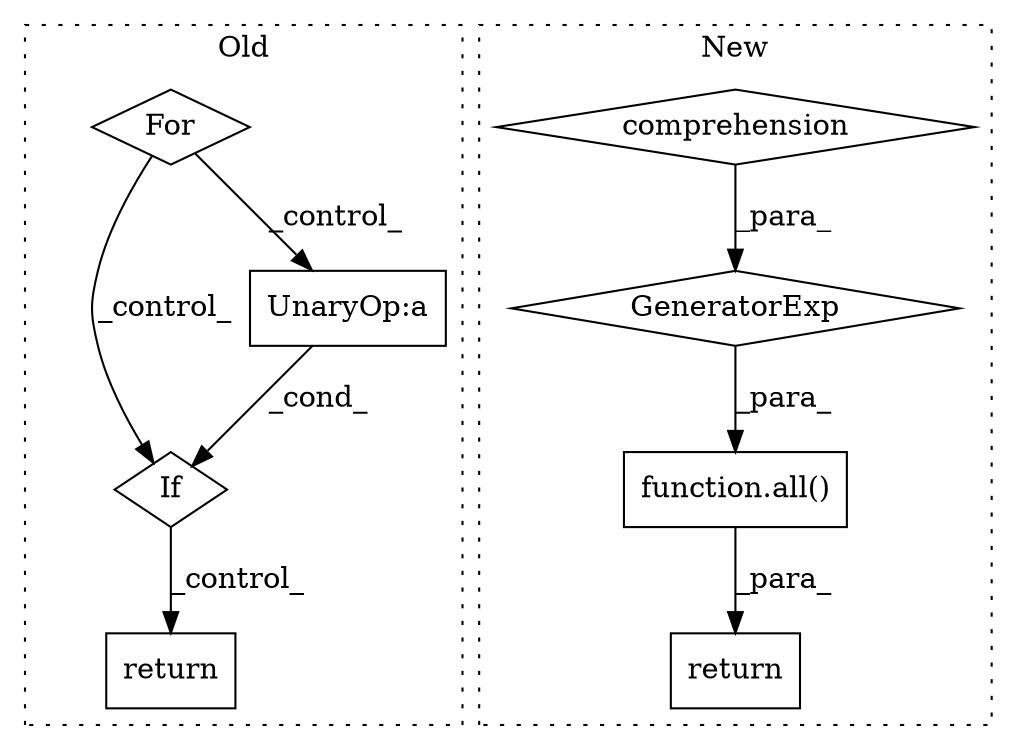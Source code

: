 digraph G {
subgraph cluster0 {
1 [label="For" a="107" s="3021,3062" l="4,14" shape="diamond"];
5 [label="If" a="96" s="3227" l="3" shape="diamond"];
6 [label="UnaryOp:a" a="61" s="3260" l="3" shape="box"];
7 [label="return" a="93" s="3560" l="7" shape="box"];
label = "Old";
style="dotted";
}
subgraph cluster1 {
2 [label="function.all()" a="75" s="3086,3110" l="17,107" shape="box"];
3 [label="comprehension" a="45" s="3166" l="3" shape="diamond"];
4 [label="GeneratorExp" a="55" s="3103" l="7" shape="diamond"];
8 [label="return" a="93" s="3079" l="7" shape="box"];
label = "New";
style="dotted";
}
1 -> 5 [label="_control_"];
1 -> 6 [label="_control_"];
2 -> 8 [label="_para_"];
3 -> 4 [label="_para_"];
4 -> 2 [label="_para_"];
5 -> 7 [label="_control_"];
6 -> 5 [label="_cond_"];
}